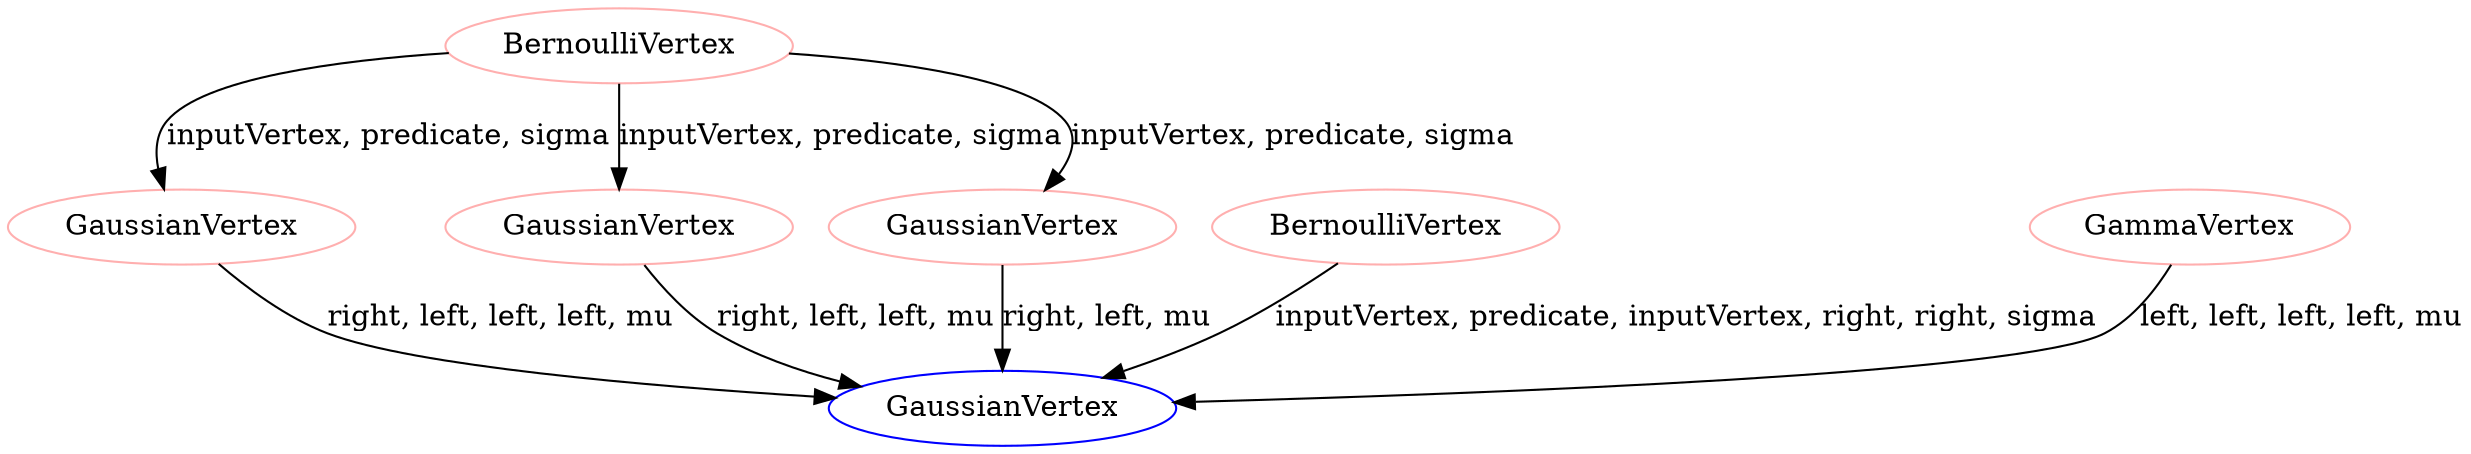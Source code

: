 digraph BayesianNetwork {
    1 [color="#FFAFAF"] [label="BernoulliVertex"]
    7 [color="#FFAFAF"] [label="BernoulliVertex"]
    15 [color="#FFAFAF"] [label="GammaVertex"]
    17 [color="#FFAFAF"] [label="GaussianVertex"]
    20 [color="#FFAFAF"] [label="GaussianVertex"]
    23 [color="#FFAFAF"] [label="GaussianVertex"]
    31 [color="#0000FF"] [label="GaussianVertex"]
    1 -> 17 [label="inputVertex, predicate, sigma"]
    23 -> 31 [label="right, left, mu"]
    15 -> 31 [label="left, left, left, left, mu"]
    7 -> 31 [label="inputVertex, predicate, inputVertex, right, right, sigma"]
    1 -> 20 [label="inputVertex, predicate, sigma"]
    17 -> 31 [label="right, left, left, left, mu"]
    20 -> 31 [label="right, left, left, mu"]
    1 -> 23 [label="inputVertex, predicate, sigma"]
}
